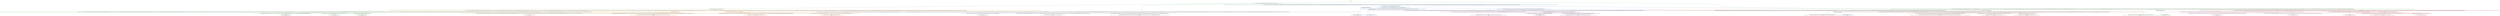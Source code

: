 digraph T {
	{
		rank=same
		67 [penwidth=3,colorscheme=set19,color=3,label="5353;5354;5355;5356;5357;5358;5359;5360;5361;5362_P\nP\n0% 22%"]
		65 [penwidth=3,colorscheme=set19,color=3,label="4763;4764;4765;4766;4767;4768;4769;4770;4771;4772_P\nP\n69% 0%"]
		63 [penwidth=3,colorscheme=set19,color=3,label="5053;5054;5055;5056;5057;5058;5059;5060;5061;5062_P\nP\n0% 35%"]
		61 [penwidth=3,colorscheme=set19,color=3,label="2462;2463;2464;2465;2466;2467;2468;2469;2470;2471;2522;2523;2524;2525;2526;2527;2528;2529;2530;2531;2542;2543;2544;2545;2546;2547;2548;2549;2550;2551_P\nP\n31% 29%"]
		59 [penwidth=3,colorscheme=set19,color=3,label="2642;2643;2644;2645;2646;2647;2648;2649;2650;2651_P\nP\n0% 14%"]
		56 [penwidth=3,colorscheme=set19,color=2,label="2061;2062;2063;2064;2065;2066;2067;2068;2069;2070_M1\nM1\n53%"]
		53 [penwidth=3,colorscheme=set19,color=2,label="2722;2723;2724;2725;2726;2727;2728;2729;2730;2731_M1\nM1\n13%"]
		50 [penwidth=3,colorscheme=set19,color=2,label="2332;2333;2334;2335;2336;2337;2338;2339;2340;2341_M1\nM1\n34%"]
		48 [penwidth=3,colorscheme=set19,color=8,label="5243;5244;5245;5246;5247;5248;5249;5250;5251;5252_M2\nM2\n56%"]
		46 [penwidth=3,colorscheme=set19,color=8,label="5073;5074;5075;5076;5077;5078;5079;5080;5081;5082_M2\nM2\n44%"]
		44 [penwidth=3,colorscheme=set19,color=9,label="5013;5014;5015;5016;5017;5018;5019;5020;5021;5022_M3\nM3\n26%"]
		42 [penwidth=3,colorscheme=set19,color=9,label="6003;6004;6005;6006;6007;6008;6009;6010;6011;6012;6173;6174;6175;6176;6177;6178;6179;6180;6181;6182_M3\nM3\n33%"]
		40 [penwidth=3,colorscheme=set19,color=9,label="5383;5384;5385;5386;5387;5388;5389;5390;5391;5392;5493;5494;5495;5496;5497;5498;5499;5500;5501;5502;5633;5634;5635;5636;5637;5638;5639;5640;5641;5642;5763;5764;5765;5766;5767;5768;5769;5770;5771;5772;5993;5994;5995;5996;5997;5998;5999;6000;6001;6002_M3\nM3\n41%"]
		38 [penwidth=3,colorscheme=set19,color=7,label="5793;5794;5795;5796;5797;5798;5799;5800;5801;5802;5873;5874;5875;5876;5877;5878;5879;5880;5881;5882;6033;6034;6035;6036;6037;6038;6039;6040;6041;6042_M4\nM4\n16%"]
		36 [penwidth=3,colorscheme=set19,color=7,label="5323;5324;5325;5326;5327;5328;5329;5330;5331;5332;5443;5444;5445;5446;5447;5448;5449;5450;5451;5452;5823;5824;5825;5826;5827;5828;5829;5830;5831;5832;5913;5914;5915;5916;5917;5918;5919;5920;5921;5922;6043;6044;6045;6046;6047;6048;6049;6050;6051;6052_M4\nM4\n32%"]
		34 [penwidth=3,colorscheme=set19,color=7,label="5883;5884;5885;5886;5887;5888;5889;5890;5891;5892;6103;6104;6105;6106;6107;6108;6109;6110;6111;6112_M4\nM4\n18%"]
		32 [penwidth=3,colorscheme=set19,color=7,label="5423;5424;5425;5426;5427;5428;5429;5430;5431;5432;5703;5704;5705;5706;5707;5708;5709;5710;5711;5712_M4\nM4\n34%"]
		29 [penwidth=3,colorscheme=set19,color=5,label="7003;7004;7005;7006;7007;7008;7009;7010;7011;7012_M5\nM5\n28%"]
		27 [penwidth=3,colorscheme=set19,color=5,label="6833;6834;6835;6836;6837;6838;6839;6840;6841;6842;6943;6944;6945;6946;6947;6948;6949;6950;6951;6952;6993;6994;6995;6996;6997;6998;6999;7000;7001;7002;7063;7064;7065;7066;7067;7068;7069;7070;7071;7072_M5\nM5\n18%"]
		24 [penwidth=3,colorscheme=set19,color=5,label="6533;6534;6535;6536;6537;6538;6539;6540;6541;6542;6623;6624;6625;6626;6627;6628;6629;6630;6631;6632_M5\nM5\n15%"]
		22 [penwidth=3,colorscheme=set19,color=5,label="6193;6194;6195;6196;6197;6198;6199;6200;6201;6202;6363;6364;6365;6366;6367;6368;6369;6370;6371;6372_M5\nM5\n39%"]
		20 [penwidth=3,colorscheme=set19,color=4,label="6663;6664;6665;6666;6667;6668;6669;6670;6671;6672;6743;6744;6745;6746;6747;6748;6749;6750;6751;6752;6813;6814;6815;6816;6817;6818;6819;6820;6821;6822_M6\nM6\n39%"]
		17 [penwidth=3,colorscheme=set19,color=4,label="6553;6554;6555;6556;6557;6558;6559;6560;6561;6562_M6\nM6\n38%"]
		15 [penwidth=3,colorscheme=set19,color=4,label="6653;6654;6655;6656;6657;6658;6659;6660;6661;6662;6783;6784;6785;6786;6787;6788;6789;6790;6791;6792;6903;6904;6905;6906;6907;6908;6909;6910;6911;6912_M6\nM6\n23%"]
		13 [penwidth=3,colorscheme=set19,color=1,label="7043;7044;7045;7046;7047;7048;7049;7050;7051;7052_M7\nM7\n39%"]
		10 [penwidth=3,colorscheme=set19,color=1,label="7163;7164;7165;7166;7167;7168;7169;7170;7171;7172;7183;7184;7185;7186;7187;7188;7189;7190;7191;7192_M7\nM7\n50%"]
		8 [penwidth=3,colorscheme=set19,color=1,label="7113;7114;7115;7116;7117;7118;7119;7120;7121;7122_M7\nM7\n12%"]
	}
	73 [penwidth=3,colorscheme=set19,color=3,label="GL"]
	72 [penwidth=3,colorscheme=set19,color=3,label="0"]
	71 [penwidth=3,colorscheme=set19,color=3,label="1;2;3;4;5;6;7;8;9;10;31;32;33;34;35;36;37;38;39;40;61;62;63;64;65;66;67;68;69;70;81;82;83;84;85;86;87;88;89;90;101;102;103;104;105;106;107;108;109;110"]
	70 [penwidth=3,colorscheme=set19,color=3,label="121;122;123;124;125;126;127;128;129;130;141;142;143;144;145;146;147;148;149;150"]
	69 [penwidth=3,colorscheme=set19,color=3,label="171;172;173;174;175;176;177;178;179;180;231;232;233;234;235;236;237;238;239;240;261;262;263;264;265;266;267;268;269;270;321;322;323;324;325;326;327;328;329;330;361;362;363;364;365;366;367;368;369;370;401;402;403;404;405;406;407;408;409;410;411;412;413;414;415;416;417;418;419;420;461;462;463;464;465;466;467;468;469;470;541;542;543;544;545;546;547;548;549;550;581;582;583;584;585;586;587;588;589;590;641;642;643;644;645;646;647;648;649;650;671;672;673;674;675;676;677;678;679;680;701;702;703;704;705;706;707;708;709;710;801;802;803;804;805;806;807;808;809;810;841;842;843;844;845;846;847;848;849;850;941;942;943;944;945;946;947;948;949;950;971;972;973;974;975;976;977;978;979;980;1021;1022;1023;1024;1025;1026;1027;1028;1029;1030;1051;1052;1053;1054;1055;1056;1057;1058;1059;1060;1081;1082;1083;1084;1085;1086;1087;1088;1089;1090;1281;1282;1283;1284;1285;1286;1287;1288;1289;1290;1341;1342;1343;1344;1345;1346;1347;1348;1349;1350;1371;1372;1373;1374;1375;1376;1377;1378;1379;1380;1411;1412;1413;1414;1415;1416;1417;1418;1419;1420;1441;1442;1443;1444;1445;1446;1447;1448;1449;1450;1471;1472;1473;1474;1475;1476;1477;1478;1479;1480;1521;1522;1523;1524;1525;1526;1527;1528;1529;1530;1571;1572;1573;1574;1575;1576;1577;1578;1579;1580;1611;1612;1613;1614;1615;1616;1617;1618;1619;1620;1651;1652;1653;1654;1655;1656;1657;1658;1659;1660;1711;1712;1713;1714;1715;1716;1717;1718;1719;1720;1781;1782;1783;1784;1785;1786;1787;1788;1789;1790;1881;1882;1883;1884;1885;1886;1887;1888;1889;1890;1901;1902;1903;1904;1905;1906;1907;1908;1909;1910;2001;2002;2003;2004;2005;2006;2007;2008;2009;2010;2081;2082;2083;2084;2085;2086;2087;2088;2089;2090;2101;2102;2103;2104;2105;2106;2107;2108;2109;2110;2141;2142;2143;2144;2145;2146;2147;2148;2149;2150;2181;2182;2183;2184;2185;2186;2187;2188;2189;2190;2312;2313;2314;2315;2316;2317;2318;2319;2320;2321;2362;2363;2364;2365;2366;2367;2368;2369;2370;2371;2412;2413;2414;2415;2416;2417;2418;2419;2420;2421;2742;2743;2744;2745;2746;2747;2748;2749;2750;2751;2802;2803;2804;2805;2806;2807;2808;2809;2810;2811;2872;2873;2874;2875;2876;2877;2878;2879;2880;2881;2912;2913;2914;2915;2916;2917;2918;2919;2920;2921;2962;2963;2964;2965;2966;2967;2968;2969;2970;2971;3012;3013;3014;3015;3016;3017;3018;3019;3020;3021;3092;3093;3094;3095;3096;3097;3098;3099;3100;3101;3192;3193;3194;3195;3196;3197;3198;3199;3200;3201;3232;3233;3234;3235;3236;3237;3238;3239;3240;3241;3262;3263;3264;3265;3266;3267;3268;3269;3270;3271;3292;3293;3294;3295;3296;3297;3298;3299;3300;3301;3402;3403;3404;3405;3406;3407;3408;3409;3410;3411;3442;3443;3444;3445;3446;3447;3448;3449;3450;3451;3482;3483;3484;3485;3486;3487;3488;3489;3490;3491;3532;3533;3534;3535;3536;3537;3538;3539;3540;3541;3582;3583;3584;3585;3586;3587;3588;3589;3590;3591;3632;3633;3634;3635;3636;3637;3638;3639;3640;3641;3692;3693;3694;3695;3696;3697;3698;3699;3700;3701;3772;3773;3774;3775;3776;3777;3778;3779;3780;3781;3942;3943;3944;3945;3946;3947;3948;3949;3950;3951;4032;4033;4034;4035;4036;4037;4038;4039;4040;4041;4112;4113;4114;4115;4116;4117;4118;4119;4120;4121;4122;4203;4204;4205;4206;4207;4208;4209;4210;4211;4212;4343;4344;4345;4346;4347;4348;4349;4350;4351;4352"]
	68 [penwidth=3,colorscheme=set19,color=3,label="4433;4434;4435;4436;4437;4438;4439;4440;4441;4442;4773;4774;4775;4776;4777;4778;4779;4780;4781;4782;4913;4914;4915;4916;4917;4918;4919;4920;4921;4922;5063;5064;5065;5066;5067;5068;5069;5070;5071;5072;5213;5214;5215;5216;5217;5218;5219;5220;5221;5222;5353;5354;5355;5356;5357;5358;5359;5360;5361;5362"]
	66 [penwidth=3,colorscheme=set19,color=3,label="4513;4514;4515;4516;4517;4518;4519;4520;4521;4522;4633;4634;4635;4636;4637;4638;4639;4640;4641;4642;4763;4764;4765;4766;4767;4768;4769;4770;4771;4772"]
	64 [penwidth=3,colorscheme=set19,color=3,label="4623;4624;4625;4626;4627;4628;4629;4630;4631;4632;5053;5054;5055;5056;5057;5058;5059;5060;5061;5062"]
	62 [penwidth=3,colorscheme=set19,color=3,label="11;12;13;14;15;16;17;18;19;20;21;22;23;24;25;26;27;28;29;30;41;42;43;44;45;46;47;48;49;50;51;52;53;54;55;56;57;58;59;60;71;72;73;74;75;76;77;78;79;80;91;92;93;94;95;96;97;98;99;100;111;112;113;114;115;116;117;118;119;120;151;152;153;154;155;156;157;158;159;160;241;242;243;244;245;246;247;248;249;250;271;272;273;274;275;276;277;278;279;280;301;302;303;304;305;306;307;308;309;310;331;332;333;334;335;336;337;338;339;340;381;382;383;384;385;386;387;388;389;390;421;422;423;424;425;426;427;428;429;430;441;442;443;444;445;446;447;448;449;450;481;482;483;484;485;486;487;488;489;490;531;532;533;534;535;536;537;538;539;540;591;592;593;594;595;596;597;598;599;600;611;612;613;614;615;616;617;618;619;620;651;652;653;654;655;656;657;658;659;660;681;682;683;684;685;686;687;688;689;690;711;712;713;714;715;716;717;718;719;720;731;732;733;734;735;736;737;738;739;740;751;752;753;754;755;756;757;758;759;760;781;782;783;784;785;786;787;788;789;790;951;952;953;954;955;956;957;958;959;960;981;982;983;984;985;986;987;988;989;990;1031;1032;1033;1034;1035;1036;1037;1038;1039;1040;1091;1092;1093;1094;1095;1096;1097;1098;1099;1100;1181;1182;1183;1184;1185;1186;1187;1188;1189;1190;1211;1212;1213;1214;1215;1216;1217;1218;1219;1220;1251;1252;1253;1254;1255;1256;1257;1258;1259;1260;1291;1292;1293;1294;1295;1296;1297;1298;1299;1300;1421;1422;1423;1424;1425;1426;1427;1428;1429;1430;1451;1452;1453;1454;1455;1456;1457;1458;1459;1460;1501;1502;1503;1504;1505;1506;1507;1508;1509;1510;1531;1532;1533;1534;1535;1536;1537;1538;1539;1540;1621;1622;1623;1624;1625;1626;1627;1628;1629;1630;1671;1672;1673;1674;1675;1676;1677;1678;1679;1680;1701;1702;1703;1704;1705;1706;1707;1708;1709;1710;1721;1722;1723;1724;1725;1726;1727;1728;1729;1730;1761;1762;1763;1764;1765;1766;1767;1768;1769;1770;1811;1812;1813;1814;1815;1816;1817;1818;1819;1820;1871;1872;1873;1874;1875;1876;1877;1878;1879;1880;1921;1922;1923;1924;1925;1926;1927;1928;1929;1930;1941;1942;1943;1944;1945;1946;1947;1948;1949;1950;1991;1992;1993;1994;1995;1996;1997;1998;1999;2000;2011;2012;2013;2014;2015;2016;2017;2018;2019;2020;2071;2072;2073;2074;2075;2076;2077;2078;2079;2080;2131;2132;2133;2134;2135;2136;2137;2138;2139;2140;2171;2172;2173;2174;2175;2176;2177;2178;2179;2180;2301;2302;2303;2304;2305;2306;2307;2308;2309;2310;2311;2372;2373;2374;2375;2376;2377;2378;2379;2380;2381;2462;2463;2464;2465;2466;2467;2468;2469;2470;2471;2522;2523;2524;2525;2526;2527;2528;2529;2530;2531;2542;2543;2544;2545;2546;2547;2548;2549;2550;2551"]
	60 [penwidth=3,colorscheme=set19,color=3,label="2642;2643;2644;2645;2646;2647;2648;2649;2650;2651"]
	58 [penwidth=3,colorscheme=set19,color=2,label="1911;1912;1913;1914;1915;1916;1917;1918;1919;1920;1981;1982;1983;1984;1985;1986;1987;1988;1989;1990"]
	57 [penwidth=3,colorscheme=set19,color=2,label="2061;2062;2063;2064;2065;2066;2067;2068;2069;2070"]
	55 [penwidth=3,colorscheme=set19,color=2,label="2121;2122;2123;2124;2125;2126;2127;2128;2129;2130;2231;2232;2233;2234;2235;2236;2237;2238;2239;2240;2281;2282;2283;2284;2285;2286;2287;2288;2289;2290"]
	54 [penwidth=3,colorscheme=set19,color=2,label="2392;2393;2394;2395;2396;2397;2398;2399;2400;2401;2432;2433;2434;2435;2436;2437;2438;2439;2440;2441;2482;2483;2484;2485;2486;2487;2488;2489;2490;2491;2602;2603;2604;2605;2606;2607;2608;2609;2610;2611;2682;2683;2684;2685;2686;2687;2688;2689;2690;2691;2722;2723;2724;2725;2726;2727;2728;2729;2730;2731"]
	52 [penwidth=3,colorscheme=set19,color=2,label="2091;2092;2093;2094;2095;2096;2097;2098;2099;2100"]
	51 [penwidth=3,colorscheme=set19,color=2,label="2332;2333;2334;2335;2336;2337;2338;2339;2340;2341"]
	49 [penwidth=3,colorscheme=set19,color=8,label="4233;4234;4235;4236;4237;4238;4239;4240;4241;4242;4373;4374;4375;4376;4377;4378;4379;4380;4381;4382;4473;4474;4475;4476;4477;4478;4479;4480;4481;4482;4543;4544;4545;4546;4547;4548;4549;4550;4551;4552;4663;4664;4665;4666;4667;4668;4669;4670;4671;4672;4973;4974;4975;4976;4977;4978;4979;4980;4981;4982;5243;5244;5245;5246;5247;5248;5249;5250;5251;5252"]
	47 [penwidth=3,colorscheme=set19,color=8,label="4273;4274;4275;4276;4277;4278;4279;4280;4281;4282;4363;4364;4365;4366;4367;4368;4369;4370;4371;4372;4463;4464;4465;4466;4467;4468;4469;4470;4471;4472;4643;4644;4645;4646;4647;4648;4649;4650;4651;4652;4793;4794;4795;4796;4797;4798;4799;4800;4801;4802;4933;4934;4935;4936;4937;4938;4939;4940;4941;4942;5073;5074;5075;5076;5077;5078;5079;5080;5081;5082"]
	45 [penwidth=3,colorscheme=set19,color=9,label="4303;4304;4305;4306;4307;4308;4309;4310;4311;4312;4493;4494;4495;4496;4497;4498;4499;4500;4501;4502;4593;4594;4595;4596;4597;4598;4599;4600;4601;4602;5013;5014;5015;5016;5017;5018;5019;5020;5021;5022"]
	43 [penwidth=3,colorscheme=set19,color=9,label="4403;4404;4405;4406;4407;4408;4409;4410;4411;4412;4583;4584;4585;4586;4587;4588;4589;4590;4591;4592;4713;4714;4715;4716;4717;4718;4719;4720;4721;4722;5263;5264;5265;5266;5267;5268;5269;5270;5271;5272;5393;5394;5395;5396;5397;5398;5399;5400;5401;5402;5643;5644;5645;5646;5647;5648;5649;5650;5651;5652;5773;5774;5775;5776;5777;5778;5779;5780;5781;5782;6003;6004;6005;6006;6007;6008;6009;6010;6011;6012;6173;6174;6175;6176;6177;6178;6179;6180;6181;6182"]
	41 [penwidth=3,colorscheme=set19,color=9,label="4843;4844;4845;4846;4847;4848;4849;4850;4851;4852;5123;5124;5125;5126;5127;5128;5129;5130;5131;5132;5383;5384;5385;5386;5387;5388;5389;5390;5391;5392;5493;5494;5495;5496;5497;5498;5499;5500;5501;5502;5633;5634;5635;5636;5637;5638;5639;5640;5641;5642;5763;5764;5765;5766;5767;5768;5769;5770;5771;5772;5993;5994;5995;5996;5997;5998;5999;6000;6001;6002"]
	39 [penwidth=3,colorscheme=set19,color=2,label="2352;2353;2354;2355;2356;2357;2358;2359;2360;2361;2442;2443;2444;2445;2446;2447;2448;2449;2450;2451;2492;2493;2494;2495;2496;2497;2498;2499;2500;2501;2532;2533;2534;2535;2536;2537;2538;2539;2540;2541;2562;2563;2564;2565;2566;2567;2568;2569;2570;2571"]
	37 [penwidth=3,colorscheme=set19,color=7,label="4873;4874;4875;4876;4877;4878;4879;4880;4881;4882;5323;5324;5325;5326;5327;5328;5329;5330;5331;5332;5443;5444;5445;5446;5447;5448;5449;5450;5451;5452;5823;5824;5825;5826;5827;5828;5829;5830;5831;5832;5913;5914;5915;5916;5917;5918;5919;5920;5921;5922;6043;6044;6045;6046;6047;6048;6049;6050;6051;6052"]
	35 [penwidth=3,colorscheme=set19,color=7,label="5163;5164;5165;5166;5167;5168;5169;5170;5171;5172;5313;5314;5315;5316;5317;5318;5319;5320;5321;5322;5883;5884;5885;5886;5887;5888;5889;5890;5891;5892;6103;6104;6105;6106;6107;6108;6109;6110;6111;6112"]
	33 [penwidth=3,colorscheme=set19,color=7,label="5423;5424;5425;5426;5427;5428;5429;5430;5431;5432;5703;5704;5705;5706;5707;5708;5709;5710;5711;5712"]
	31 [penwidth=3,colorscheme=set19,color=5,label="4883;4884;4885;4886;4887;4888;4889;4890;4891;4892"]
	30 [penwidth=3,colorscheme=set19,color=5,label="5193;5194;5195;5196;5197;5198;5199;5200;5201;5202;5603;5604;5605;5606;5607;5608;5609;5610;5611;5612;5743;5744;5745;5746;5747;5748;5749;5750;5751;5752;5953;5954;5955;5956;5957;5958;5959;5960;5961;5962;6083;6084;6085;6086;6087;6088;6089;6090;6091;6092;6143;6144;6145;6146;6147;6148;6149;6150;6151;6152;6213;6214;6215;6216;6217;6218;6219;6220;6221;6222;6303;6304;6305;6306;6307;6308;6309;6310;6311;6312;6463;6464;6465;6466;6467;6468;6469;6470;6471;6472;6543;6544;6545;6546;6547;6548;6549;6550;6551;6552;6633;6634;6635;6636;6637;6638;6639;6640;6641;6642;6703;6704;6705;6706;6707;6708;6709;6710;6711;6712;7003;7004;7005;7006;7007;7008;7009;7010;7011;7012"]
	28 [penwidth=3,colorscheme=set19,color=5,label="5333;5334;5335;5336;5337;5338;5339;5340;5341;5342;5463;5464;5465;5466;5467;5468;5469;5470;5471;5472;6073;6074;6075;6076;6077;6078;6079;6080;6081;6082;6133;6134;6135;6136;6137;6138;6139;6140;6141;6142;6293;6294;6295;6296;6297;6298;6299;6300;6301;6302;6383;6384;6385;6386;6387;6388;6389;6390;6391;6392;6833;6834;6835;6836;6837;6838;6839;6840;6841;6842;6943;6944;6945;6946;6947;6948;6949;6950;6951;6952;6993;6994;6995;6996;6997;6998;6999;7000;7001;7002;7063;7064;7065;7066;7067;7068;7069;7070;7071;7072"]
	26 [penwidth=3,colorscheme=set19,color=5,label="5043;5044;5045;5046;5047;5048;5049;5050;5051;5052;5453;5454;5455;5456;5457;5458;5459;5460;5461;5462"]
	25 [penwidth=3,colorscheme=set19,color=5,label="5523;5524;5525;5526;5527;5528;5529;5530;5531;5532;5733;5734;5735;5736;5737;5738;5739;5740;5741;5742;5943;5944;5945;5946;5947;5948;5949;5950;5951;5952;6063;6064;6065;6066;6067;6068;6069;6070;6071;6072;6123;6124;6125;6126;6127;6128;6129;6130;6131;6132;6203;6204;6205;6206;6207;6208;6209;6210;6211;6212;6283;6284;6285;6286;6287;6288;6289;6290;6291;6292;6533;6534;6535;6536;6537;6538;6539;6540;6541;6542;6623;6624;6625;6626;6627;6628;6629;6630;6631;6632"]
	23 [penwidth=3,colorscheme=set19,color=5,label="5723;5724;5725;5726;5727;5728;5729;5730;5731;5732;5933;5934;5935;5936;5937;5938;5939;5940;5941;5942;6113;6114;6115;6116;6117;6118;6119;6120;6121;6122;6193;6194;6195;6196;6197;6198;6199;6200;6201;6202;6363;6364;6365;6366;6367;6368;6369;6370;6371;6372"]
	21 [penwidth=3,colorscheme=set19,color=4,label="5753;5754;5755;5756;5757;5758;5759;5760;5761;5762;6153;6154;6155;6156;6157;6158;6159;6160;6161;6162;6243;6244;6245;6246;6247;6248;6249;6250;6251;6252;6333;6334;6335;6336;6337;6338;6339;6340;6341;6342;6423;6424;6425;6426;6427;6428;6429;6430;6431;6432;6493;6494;6495;6496;6497;6498;6499;6500;6501;6502;6663;6664;6665;6666;6667;6668;6669;6670;6671;6672;6743;6744;6745;6746;6747;6748;6749;6750;6751;6752;6813;6814;6815;6816;6817;6818;6819;6820;6821;6822"]
	19 [penwidth=3,colorscheme=set19,color=4,label="5843;5844;5845;5846;5847;5848;5849;5850;5851;5852;5963;5964;5965;5966;5967;5968;5969;5970;5971;5972;6093;6094;6095;6096;6097;6098;6099;6100;6101;6102;6233;6234;6235;6236;6237;6238;6239;6240;6241;6242"]
	18 [penwidth=3,colorscheme=set19,color=4,label="6323;6324;6325;6326;6327;6328;6329;6330;6331;6332;6413;6414;6415;6416;6417;6418;6419;6420;6421;6422;6553;6554;6555;6556;6557;6558;6559;6560;6561;6562"]
	16 [penwidth=3,colorscheme=set19,color=4,label="6403;6404;6405;6406;6407;6408;6409;6410;6411;6412;6653;6654;6655;6656;6657;6658;6659;6660;6661;6662;6783;6784;6785;6786;6787;6788;6789;6790;6791;6792;6903;6904;6905;6906;6907;6908;6909;6910;6911;6912"]
	14 [penwidth=3,colorscheme=set19,color=1,label="6443;6444;6445;6446;6447;6448;6449;6450;6451;6452;6593;6594;6595;6596;6597;6598;6599;6600;6601;6602;6693;6694;6695;6696;6697;6698;6699;6700;6701;6702;6933;6934;6935;6936;6937;6938;6939;6940;6941;6942;7043;7044;7045;7046;7047;7048;7049;7050;7051;7052"]
	12 [penwidth=3,colorscheme=set19,color=1,label="6583;6584;6585;6586;6587;6588;6589;6590;6591;6592;6753;6754;6755;6756;6757;6758;6759;6760;6761;6762"]
	11 [penwidth=3,colorscheme=set19,color=1,label="6853;6854;6855;6856;6857;6858;6859;6860;6861;6862;6973;6974;6975;6976;6977;6978;6979;6980;6981;6982;7133;7134;7135;7136;7137;7138;7139;7140;7141;7142;7163;7164;7165;7166;7167;7168;7169;7170;7171;7172;7183;7184;7185;7186;7187;7188;7189;7190;7191;7192"]
	9 [penwidth=3,colorscheme=set19,color=1,label="6913;6914;6915;6916;6917;6918;6919;6920;6921;6922;7113;7114;7115;7116;7117;7118;7119;7120;7121;7122"]
	7 [penwidth=3,colorscheme=set19,color=4,label="2612;2613;2614;2615;2616;2617;2618;2619;2620;2621;2692;2693;2694;2695;2696;2697;2698;2699;2700;2701;2732;2733;2734;2735;2736;2737;2738;2739;2740;2741;2862;2863;2864;2865;2866;2867;2868;2869;2870;2871;2952;2953;2954;2955;2956;2957;2958;2959;2960;2961;3032;3033;3034;3035;3036;3037;3038;3039;3040;3041;3132;3133;3134;3135;3136;3137;3138;3139;3140;3141;3272;3273;3274;3275;3276;3277;3278;3279;3280;3281;3382;3383;3384;3385;3386;3387;3388;3389;3390;3391;3422;3423;3424;3425;3426;3427;3428;3429;3430;3431;3662;3663;3664;3665;3666;3667;3668;3669;3670;3671;3742;3743;3744;3745;3746;3747;3748;3749;3750;3751;3782;3783;3784;3785;3786;3787;3788;3789;3790;3791;3822;3823;3824;3825;3826;3827;3828;3829;3830;3831;3862;3863;3864;3865;3866;3867;3868;3869;3870;3871;3922;3923;3924;3925;3926;3927;3928;3929;3930;3931;4002;4003;4004;4005;4006;4007;4008;4009;4010;4011;4072;4073;4074;4075;4076;4077;4078;4079;4080;4081;4133;4134;4135;4136;4137;4138;4139;4140;4141;4142;4223;4224;4225;4226;4227;4228;4229;4230;4231;4232;4353;4354;4355;4356;4357;4358;4359;4360;4361;4362;4443;4444;4445;4446;4447;4448;4449;4450;4451;4452;4523;4524;4525;4526;4527;4528;4529;4530;4531;4532;4783;4784;4785;4786;4787;4788;4789;4790;4791;4792;4923;4924;4925;4926;4927;4928;4929;4930;4931;4932;5223;5224;5225;5226;5227;5228;5229;5230;5231;5232;5363;5364;5365;5366;5367;5368;5369;5370;5371;5372;5473;5474;5475;5476;5477;5478;5479;5480;5481;5482;5613;5614;5615;5616;5617;5618;5619;5620;5621;5622"]
	6 [penwidth=3,colorscheme=set19,color=7,label="2261;2262;2263;2264;2265;2266;2267;2268;2269;2270;2342;2343;2344;2345;2346;2347;2348;2349;2350;2351;2382;2383;2384;2385;2386;2387;2388;2389;2390;2391;2472;2473;2474;2475;2476;2477;2478;2479;2480;2481;2552;2553;2554;2555;2556;2557;2558;2559;2560;2561;2662;2663;2664;2665;2666;2667;2668;2669;2670;2671;2712;2713;2714;2715;2716;2717;2718;2719;2720;2721;2792;2793;2794;2795;2796;2797;2798;2799;2800;2801;2852;2853;2854;2855;2856;2857;2858;2859;2860;2861;2902;2903;2904;2905;2906;2907;2908;2909;2910;2911;2992;2993;2994;2995;2996;2997;2998;2999;3000;3001;3062;3063;3064;3065;3066;3067;3068;3069;3070;3071;3162;3163;3164;3165;3166;3167;3168;3169;3170;3171;3312;3313;3314;3315;3316;3317;3318;3319;3320;3321;3342;3343;3344;3345;3346;3347;3348;3349;3350;3351;3372;3373;3374;3375;3376;3377;3378;3379;3380;3381;3462;3463;3464;3465;3466;3467;3468;3469;3470;3471;3552;3553;3554;3555;3556;3557;3558;3559;3560;3561;3612;3613;3614;3615;3616;3617;3618;3619;3620;3621;3652;3653;3654;3655;3656;3657;3658;3659;3660;3661;3722;3723;3724;3725;3726;3727;3728;3729;3730;3731;3812;3813;3814;3815;3816;3817;3818;3819;3820;3821;3912;3913;3914;3915;3916;3917;3918;3919;3920;3921;3982;3983;3984;3985;3986;3987;3988;3989;3990;3991;4062;4063;4064;4065;4066;4067;4068;4069;4070;4071;4123;4124;4125;4126;4127;4128;4129;4130;4131;4132;4263;4264;4265;4266;4267;4268;4269;4270;4271;4272;4453;4454;4455;4456;4457;4458;4459;4460;4461;4462"]
	5 [penwidth=3,colorscheme=set19,color=7,label="2942;2943;2944;2945;2946;2947;2948;2949;2950;2951;3002;3003;3004;3005;3006;3007;3008;3009;3010;3011;3072;3073;3074;3075;3076;3077;3078;3079;3080;3081;3122;3123;3124;3125;3126;3127;3128;3129;3130;3131;3172;3173;3174;3175;3176;3177;3178;3179;3180;3181;3322;3323;3324;3325;3326;3327;3328;3329;3330;3331;3512;3513;3514;3515;3516;3517;3518;3519;3520;3521;3562;3563;3564;3565;3566;3567;3568;3569;3570;3571;3622;3623;3624;3625;3626;3627;3628;3629;3630;3631;3682;3683;3684;3685;3686;3687;3688;3689;3690;3691;3732;3733;3734;3735;3736;3737;3738;3739;3740;3741;3852;3853;3854;3855;3856;3857;3858;3859;3860;3861;3892;3893;3894;3895;3896;3897;3898;3899;3900;3901;3952;3953;3954;3955;3956;3957;3958;3959;3960;3961;3992;3993;3994;3995;3996;3997;3998;3999;4000;4001;4213;4214;4215;4216;4217;4218;4219;4220;4221;4222;4323;4324;4325;4326;4327;4328;4329;4330;4331;4332;4603;4604;4605;4606;4607;4608;4609;4610;4611;4612;4733;4734;4735;4736;4737;4738;4739;4740;4741;4742;5023;5024;5025;5026;5027;5028;5029;5030;5031;5032;5153;5154;5155;5156;5157;5158;5159;5160;5161;5162;5303;5304;5305;5306;5307;5308;5309;5310;5311;5312;5413;5414;5415;5416;5417;5418;5419;5420;5421;5422;5513;5514;5515;5516;5517;5518;5519;5520;5521;5522;5693;5694;5695;5696;5697;5698;5699;5700;5701;5702;5793;5794;5795;5796;5797;5798;5799;5800;5801;5802;5873;5874;5875;5876;5877;5878;5879;5880;5881;5882;6033;6034;6035;6036;6037;6038;6039;6040;6041;6042"]
	4 [penwidth=3,colorscheme=set19,color=1,label="2752;2753;2754;2755;2756;2757;2758;2759;2760;2761;2822;2823;2824;2825;2826;2827;2828;2829;2830;2831;3022;3023;3024;3025;3026;3027;3028;3029;3030;3031;3042;3043;3044;3045;3046;3047;3048;3049;3050;3051;3102;3103;3104;3105;3106;3107;3108;3109;3110;3111;3202;3203;3204;3205;3206;3207;3208;3209;3210;3211;3242;3243;3244;3245;3246;3247;3248;3249;3250;3251;3302;3303;3304;3305;3306;3307;3308;3309;3310;3311;3332;3333;3334;3335;3336;3337;3338;3339;3340;3341;3362;3363;3364;3365;3366;3367;3368;3369;3370;3371;3452;3453;3454;3455;3456;3457;3458;3459;3460;3461;3492;3493;3494;3495;3496;3497;3498;3499;3500;3501;3592;3593;3594;3595;3596;3597;3598;3599;3600;3601;3642;3643;3644;3645;3646;3647;3648;3649;3650;3651;3702;3703;3704;3705;3706;3707;3708;3709;3710;3711;3902;3903;3904;3905;3906;3907;3908;3909;3910;3911;4052;4053;4054;4055;4056;4057;4058;4059;4060;4061;4193;4194;4195;4196;4197;4198;4199;4200;4201;4202;4423;4424;4425;4426;4427;4428;4429;4430;4431;4432;4753;4754;4755;4756;4757;4758;4759;4760;4761;4762;4893;4894;4895;4896;4897;4898;4899;4900;4901;4902;5203;5204;5205;5206;5207;5208;5209;5210;5211;5212;5343;5344;5345;5346;5347;5348;5349;5350;5351;5352;5533;5534;5535;5536;5537;5538;5539;5540;5541;5542;5623;5624;5625;5626;5627;5628;5629;5630;5631;5632;5853;5854;5855;5856;5857;5858;5859;5860;5861;5862;5983;5984;5985;5986;5987;5988;5989;5990;5991;5992;6263;6264;6265;6266;6267;6268;6269;6270;6271;6272"]
	3 [penwidth=3,colorscheme=set19,color=5,label="221;222;223;224;225;226;227;228;229;230;351;352;353;354;355;356;357;358;359;360;391;392;393;394;395;396;397;398;399;400;431;432;433;434;435;436;437;438;439;440;471;472;473;474;475;476;477;478;479;480;501;502;503;504;505;506;507;508;509;510;521;522;523;524;525;526;527;528;529;530;571;572;573;574;575;576;577;578;579;580;631;632;633;634;635;636;637;638;639;640;661;662;663;664;665;666;667;668;669;670;721;722;723;724;725;726;727;728;729;730;741;742;743;744;745;746;747;748;749;750;791;792;793;794;795;796;797;798;799;800;831;832;833;834;835;836;837;838;839;840;851;852;853;854;855;856;857;858;859;860;871;872;873;874;875;876;877;878;879;880;901;902;903;904;905;906;907;908;909;910;931;932;933;934;935;936;937;938;939;940;961;962;963;964;965;966;967;968;969;970;1011;1012;1013;1014;1015;1016;1017;1018;1019;1020;1071;1072;1073;1074;1075;1076;1077;1078;1079;1080;1111;1112;1113;1114;1115;1116;1117;1118;1119;1120;1141;1142;1143;1144;1145;1146;1147;1148;1149;1150;1171;1172;1173;1174;1175;1176;1177;1178;1179;1180;1201;1202;1203;1204;1205;1206;1207;1208;1209;1210;1241;1242;1243;1244;1245;1246;1247;1248;1249;1250;1401;1402;1403;1404;1405;1406;1407;1408;1409;1410;1561;1562;1563;1564;1565;1566;1567;1568;1569;1570;1591;1592;1593;1594;1595;1596;1597;1598;1599;1600;1601;1602;1603;1604;1605;1606;1607;1608;1609;1610;1641;1642;1643;1644;1645;1646;1647;1648;1649;1650;1681;1682;1683;1684;1685;1686;1687;1688;1689;1690;1731;1732;1733;1734;1735;1736;1737;1738;1739;1740;1771;1772;1773;1774;1775;1776;1777;1778;1779;1780;1821;1822;1823;1824;1825;1826;1827;1828;1829;1830;1831;1832;1833;1834;1835;1836;1837;1838;1839;1840;1931;1932;1933;1934;1935;1936;1937;1938;1939;1940;1951;1952;1953;1954;1955;1956;1957;1958;1959;1960;1961;1962;1963;1964;1965;1966;1967;1968;1969;1970;2021;2022;2023;2024;2025;2026;2027;2028;2029;2030;2111;2112;2113;2114;2115;2116;2117;2118;2119;2120;2422;2423;2424;2425;2426;2427;2428;2429;2430;2431;2502;2503;2504;2505;2506;2507;2508;2509;2510;2511;2572;2573;2574;2575;2576;2577;2578;2579;2580;2581;2622;2623;2624;2625;2626;2627;2628;2629;2630;2631;2812;2813;2814;2815;2816;2817;2818;2819;2820;2821;2882;2883;2884;2885;2886;2887;2888;2889;2890;2891;2972;2973;2974;2975;2976;2977;2978;2979;2980;2981;3082;3083;3084;3085;3086;3087;3088;3089;3090;3091;3212;3213;3214;3215;3216;3217;3218;3219;3220;3221;3352;3353;3354;3355;3356;3357;3358;3359;3360;3361;3392;3393;3394;3395;3396;3397;3398;3399;3400;3401;3752;3753;3754;3755;3756;3757;3758;3759;3760;3761;3792;3793;3794;3795;3796;3797;3798;3799;3800;3801;3832;3833;3834;3835;3836;3837;3838;3839;3840;3841;3872;3873;3874;3875;3876;3877;3878;3879;3880;3881;3932;3933;3934;3935;3936;3937;3938;3939;3940;3941;3972;3973;3974;3975;3976;3977;3978;3979;3980;3981;4042;4043;4044;4045;4046;4047;4048;4049;4050;4051;4183;4184;4185;4186;4187;4188;4189;4190;4191;4192;4253;4254;4255;4256;4257;4258;4259;4260;4261;4262;4333;4334;4335;4336;4337;4338;4339;4340;4341;4342;4503;4504;4505;4506;4507;4508;4509;4510;4511;4512;4613;4614;4615;4616;4617;4618;4619;4620;4621;4622;4743;4744;4745;4746;4747;4748;4749;4750;4751;4752"]
	2 [penwidth=3,colorscheme=set19,color=9,label="131;132;133;134;135;136;137;138;139;140;161;162;163;164;165;166;167;168;169;170;191;192;193;194;195;196;197;198;199;200;211;212;213;214;215;216;217;218;219;220;291;292;293;294;295;296;297;298;299;300;311;312;313;314;315;316;317;318;319;320;341;342;343;344;345;346;347;348;349;350;371;372;373;374;375;376;377;378;379;380;491;492;493;494;495;496;497;498;499;500;511;512;513;514;515;516;517;518;519;520;561;562;563;564;565;566;567;568;569;570;601;602;603;604;605;606;607;608;609;610;691;692;693;694;695;696;697;698;699;700;771;772;773;774;775;776;777;778;779;780;821;822;823;824;825;826;827;828;829;830;891;892;893;894;895;896;897;898;899;900;911;912;913;914;915;916;917;918;919;920;1001;1002;1003;1004;1005;1006;1007;1008;1009;1010;1101;1102;1103;1104;1105;1106;1107;1108;1109;1110;1131;1132;1133;1134;1135;1136;1137;1138;1139;1140;1161;1162;1163;1164;1165;1166;1167;1168;1169;1170;1231;1232;1233;1234;1235;1236;1237;1238;1239;1240;1271;1272;1273;1274;1275;1276;1277;1278;1279;1280;1311;1312;1313;1314;1315;1316;1317;1318;1319;1320;1331;1332;1333;1334;1335;1336;1337;1338;1339;1340;1351;1352;1353;1354;1355;1356;1357;1358;1359;1360;1391;1392;1393;1394;1395;1396;1397;1398;1399;1400;1461;1462;1463;1464;1465;1466;1467;1468;1469;1470;1491;1492;1493;1494;1495;1496;1497;1498;1499;1500;1551;1552;1553;1554;1555;1556;1557;1558;1559;1560;1581;1582;1583;1584;1585;1586;1587;1588;1589;1590;1661;1662;1663;1664;1665;1666;1667;1668;1669;1670;1741;1742;1743;1744;1745;1746;1747;1748;1749;1750;1791;1792;1793;1794;1795;1796;1797;1798;1799;1800;1851;1852;1853;1854;1855;1856;1857;1858;1859;1860;1891;1892;1893;1894;1895;1896;1897;1898;1899;1900;1971;1972;1973;1974;1975;1976;1977;1978;1979;1980;2031;2032;2033;2034;2035;2036;2037;2038;2039;2040;2051;2052;2053;2054;2055;2056;2057;2058;2059;2060;2151;2152;2153;2154;2155;2156;2157;2158;2159;2160;2211;2212;2213;2214;2215;2216;2217;2218;2219;2220;2322;2323;2324;2325;2326;2327;2328;2329;2330;2331;2512;2513;2514;2515;2516;2517;2518;2519;2520;2521;2632;2633;2634;2635;2636;2637;2638;2639;2640;2641;2922;2923;2924;2925;2926;2927;2928;2929;2930;2931;2982;2983;2984;2985;2986;2987;2988;2989;2990;2991;3142;3143;3144;3145;3146;3147;3148;3149;3150;3151;3182;3183;3184;3185;3186;3187;3188;3189;3190;3191;3222;3223;3224;3225;3226;3227;3228;3229;3230;3231;3252;3253;3254;3255;3256;3257;3258;3259;3260;3261;3282;3283;3284;3285;3286;3287;3288;3289;3290;3291;3432;3433;3434;3435;3436;3437;3438;3439;3440;3441;3472;3473;3474;3475;3476;3477;3478;3479;3480;3481;3522;3523;3524;3525;3526;3527;3528;3529;3530;3531;3572;3573;3574;3575;3576;3577;3578;3579;3580;3581;3762;3763;3764;3765;3766;3767;3768;3769;3770;3771;3802;3803;3804;3805;3806;3807;3808;3809;3810;3811;3842;3843;3844;3845;3846;3847;3848;3849;3850;3851;3882;3883;3884;3885;3886;3887;3888;3889;3890;3891;4022;4023;4024;4025;4026;4027;4028;4029;4030;4031;4173;4174;4175;4176;4177;4178;4179;4180;4181;4182"]
	1 [penwidth=3,colorscheme=set19,color=8,label="2762;2763;2764;2765;2766;2767;2768;2769;2770;2771;2832;2833;2834;2835;2836;2837;2838;2839;2840;2841;2892;2893;2894;2895;2896;2897;2898;2899;2900;2901;2932;2933;2934;2935;2936;2937;2938;2939;2940;2941;3052;3053;3054;3055;3056;3057;3058;3059;3060;3061;3112;3113;3114;3115;3116;3117;3118;3119;3120;3121;3152;3153;3154;3155;3156;3157;3158;3159;3160;3161;3412;3413;3414;3415;3416;3417;3418;3419;3420;3421;3502;3503;3504;3505;3506;3507;3508;3509;3510;3511;3542;3543;3544;3545;3546;3547;3548;3549;3550;3551;3602;3603;3604;3605;3606;3607;3608;3609;3610;3611;3672;3673;3674;3675;3676;3677;3678;3679;3680;3681;3712;3713;3714;3715;3716;3717;3718;3719;3720;3721;3962;3963;3964;3965;3966;3967;3968;3969;3970;3971;4143;4144;4145;4146;4147;4148;4149;4150;4151;4152"]
	0 [penwidth=3,colorscheme=set19,color=2,label="181;182;183;184;185;186;187;188;189;190;201;202;203;204;205;206;207;208;209;210;251;252;253;254;255;256;257;258;259;260;281;282;283;284;285;286;287;288;289;290;451;452;453;454;455;456;457;458;459;460;551;552;553;554;555;556;557;558;559;560;621;622;623;624;625;626;627;628;629;630;761;762;763;764;765;766;767;768;769;770;811;812;813;814;815;816;817;818;819;820;861;862;863;864;865;866;867;868;869;870;881;882;883;884;885;886;887;888;889;890;921;922;923;924;925;926;927;928;929;930;991;992;993;994;995;996;997;998;999;1000;1041;1042;1043;1044;1045;1046;1047;1048;1049;1050;1061;1062;1063;1064;1065;1066;1067;1068;1069;1070;1121;1122;1123;1124;1125;1126;1127;1128;1129;1130;1151;1152;1153;1154;1155;1156;1157;1158;1159;1160;1191;1192;1193;1194;1195;1196;1197;1198;1199;1200;1221;1222;1223;1224;1225;1226;1227;1228;1229;1230;1261;1262;1263;1264;1265;1266;1267;1268;1269;1270;1301;1302;1303;1304;1305;1306;1307;1308;1309;1310;1321;1322;1323;1324;1325;1326;1327;1328;1329;1330;1361;1362;1363;1364;1365;1366;1367;1368;1369;1370;1381;1382;1383;1384;1385;1386;1387;1388;1389;1390;1431;1432;1433;1434;1435;1436;1437;1438;1439;1440;1481;1482;1483;1484;1485;1486;1487;1488;1489;1490;1511;1512;1513;1514;1515;1516;1517;1518;1519;1520;1541;1542;1543;1544;1545;1546;1547;1548;1549;1550;1631;1632;1633;1634;1635;1636;1637;1638;1639;1640;1691;1692;1693;1694;1695;1696;1697;1698;1699;1700;1751;1752;1753;1754;1755;1756;1757;1758;1759;1760;1801;1802;1803;1804;1805;1806;1807;1808;1809;1810;1841;1842;1843;1844;1845;1846;1847;1848;1849;1850;1861;1862;1863;1864;1865;1866;1867;1868;1869;1870"]
	73 -> 72 [penwidth=3,colorscheme=set19,color=3]
	72 -> 62 [penwidth=3,colorscheme=set19,color=3]
	72 -> 71 [penwidth=3,colorscheme=set19,color=3]
	71 -> 70 [penwidth=3,colorscheme=set19,color=3]
	71 -> 2 [penwidth=3,colorscheme=set19,color="3;0.5:9"]
	71 -> 0 [penwidth=3,colorscheme=set19,color="3;0.5:2"]
	70 -> 69 [penwidth=3,colorscheme=set19,color=3]
	70 -> 3 [penwidth=3,colorscheme=set19,color="3;0.5:5"]
	69 -> 64 [penwidth=3,colorscheme=set19,color=3]
	69 -> 66 [penwidth=3,colorscheme=set19,color=3]
	69 -> 68 [penwidth=3,colorscheme=set19,color=3]
	68 -> 67 [penwidth=3,colorscheme=set19,color=3]
	66 -> 65 [penwidth=3,colorscheme=set19,color=3]
	64 -> 63 [penwidth=3,colorscheme=set19,color=3]
	62 -> 61 [penwidth=3,colorscheme=set19,color=3]
	62 -> 60 [penwidth=3,colorscheme=set19,color=3]
	62 -> 4 [penwidth=3,colorscheme=set19,color="3;0.5:1"]
	60 -> 59 [penwidth=3,colorscheme=set19,color=3]
	60 -> 1 [penwidth=3,colorscheme=set19,color="3;0.5:8"]
	58 -> 57 [penwidth=3,colorscheme=set19,color=2]
	58 -> 55 [penwidth=3,colorscheme=set19,color=2]
	57 -> 56 [penwidth=3,colorscheme=set19,color=2]
	55 -> 54 [penwidth=3,colorscheme=set19,color=2]
	55 -> 39 [penwidth=3,colorscheme=set19,color=2]
	54 -> 53 [penwidth=3,colorscheme=set19,color=2]
	52 -> 51 [penwidth=3,colorscheme=set19,color=2]
	52 -> 6 [penwidth=3,colorscheme=set19,color="2;0.5:7"]
	51 -> 50 [penwidth=3,colorscheme=set19,color=2]
	49 -> 48 [penwidth=3,colorscheme=set19,color=8]
	47 -> 46 [penwidth=3,colorscheme=set19,color=8]
	45 -> 44 [penwidth=3,colorscheme=set19,color=9]
	43 -> 42 [penwidth=3,colorscheme=set19,color=9]
	41 -> 40 [penwidth=3,colorscheme=set19,color=9]
	39 -> 7 [penwidth=3,colorscheme=set19,color="2;0.5:4"]
	39 -> 5 [penwidth=3,colorscheme=set19,color="2;0.5:7"]
	37 -> 36 [penwidth=3,colorscheme=set19,color=7]
	35 -> 34 [penwidth=3,colorscheme=set19,color=7]
	33 -> 32 [penwidth=3,colorscheme=set19,color=7]
	31 -> 28 [penwidth=3,colorscheme=set19,color=5]
	31 -> 30 [penwidth=3,colorscheme=set19,color=5]
	30 -> 29 [penwidth=3,colorscheme=set19,color=5]
	28 -> 27 [penwidth=3,colorscheme=set19,color=5]
	26 -> 23 [penwidth=3,colorscheme=set19,color=5]
	26 -> 25 [penwidth=3,colorscheme=set19,color=5]
	25 -> 24 [penwidth=3,colorscheme=set19,color=5]
	23 -> 22 [penwidth=3,colorscheme=set19,color=5]
	21 -> 20 [penwidth=3,colorscheme=set19,color=4]
	19 -> 16 [penwidth=3,colorscheme=set19,color=4]
	19 -> 18 [penwidth=3,colorscheme=set19,color=4]
	18 -> 17 [penwidth=3,colorscheme=set19,color=4]
	16 -> 15 [penwidth=3,colorscheme=set19,color=4]
	14 -> 13 [penwidth=3,colorscheme=set19,color=1]
	12 -> 9 [penwidth=3,colorscheme=set19,color=1]
	12 -> 11 [penwidth=3,colorscheme=set19,color=1]
	11 -> 10 [penwidth=3,colorscheme=set19,color=1]
	9 -> 8 [penwidth=3,colorscheme=set19,color=1]
	7 -> 21 [penwidth=3,colorscheme=set19,color=4]
	7 -> 19 [penwidth=3,colorscheme=set19,color=4]
	6 -> 37 [penwidth=3,colorscheme=set19,color=7]
	6 -> 35 [penwidth=3,colorscheme=set19,color=7]
	6 -> 33 [penwidth=3,colorscheme=set19,color=7]
	5 -> 38 [penwidth=3,colorscheme=set19,color=7]
	4 -> 14 [penwidth=3,colorscheme=set19,color=1]
	4 -> 12 [penwidth=3,colorscheme=set19,color=1]
	3 -> 31 [penwidth=3,colorscheme=set19,color=5]
	3 -> 26 [penwidth=3,colorscheme=set19,color=5]
	2 -> 45 [penwidth=3,colorscheme=set19,color=9]
	2 -> 43 [penwidth=3,colorscheme=set19,color=9]
	2 -> 41 [penwidth=3,colorscheme=set19,color=9]
	1 -> 49 [penwidth=3,colorscheme=set19,color=8]
	1 -> 47 [penwidth=3,colorscheme=set19,color=8]
	0 -> 58 [penwidth=3,colorscheme=set19,color=2]
	0 -> 52 [penwidth=3,colorscheme=set19,color=2]
}
